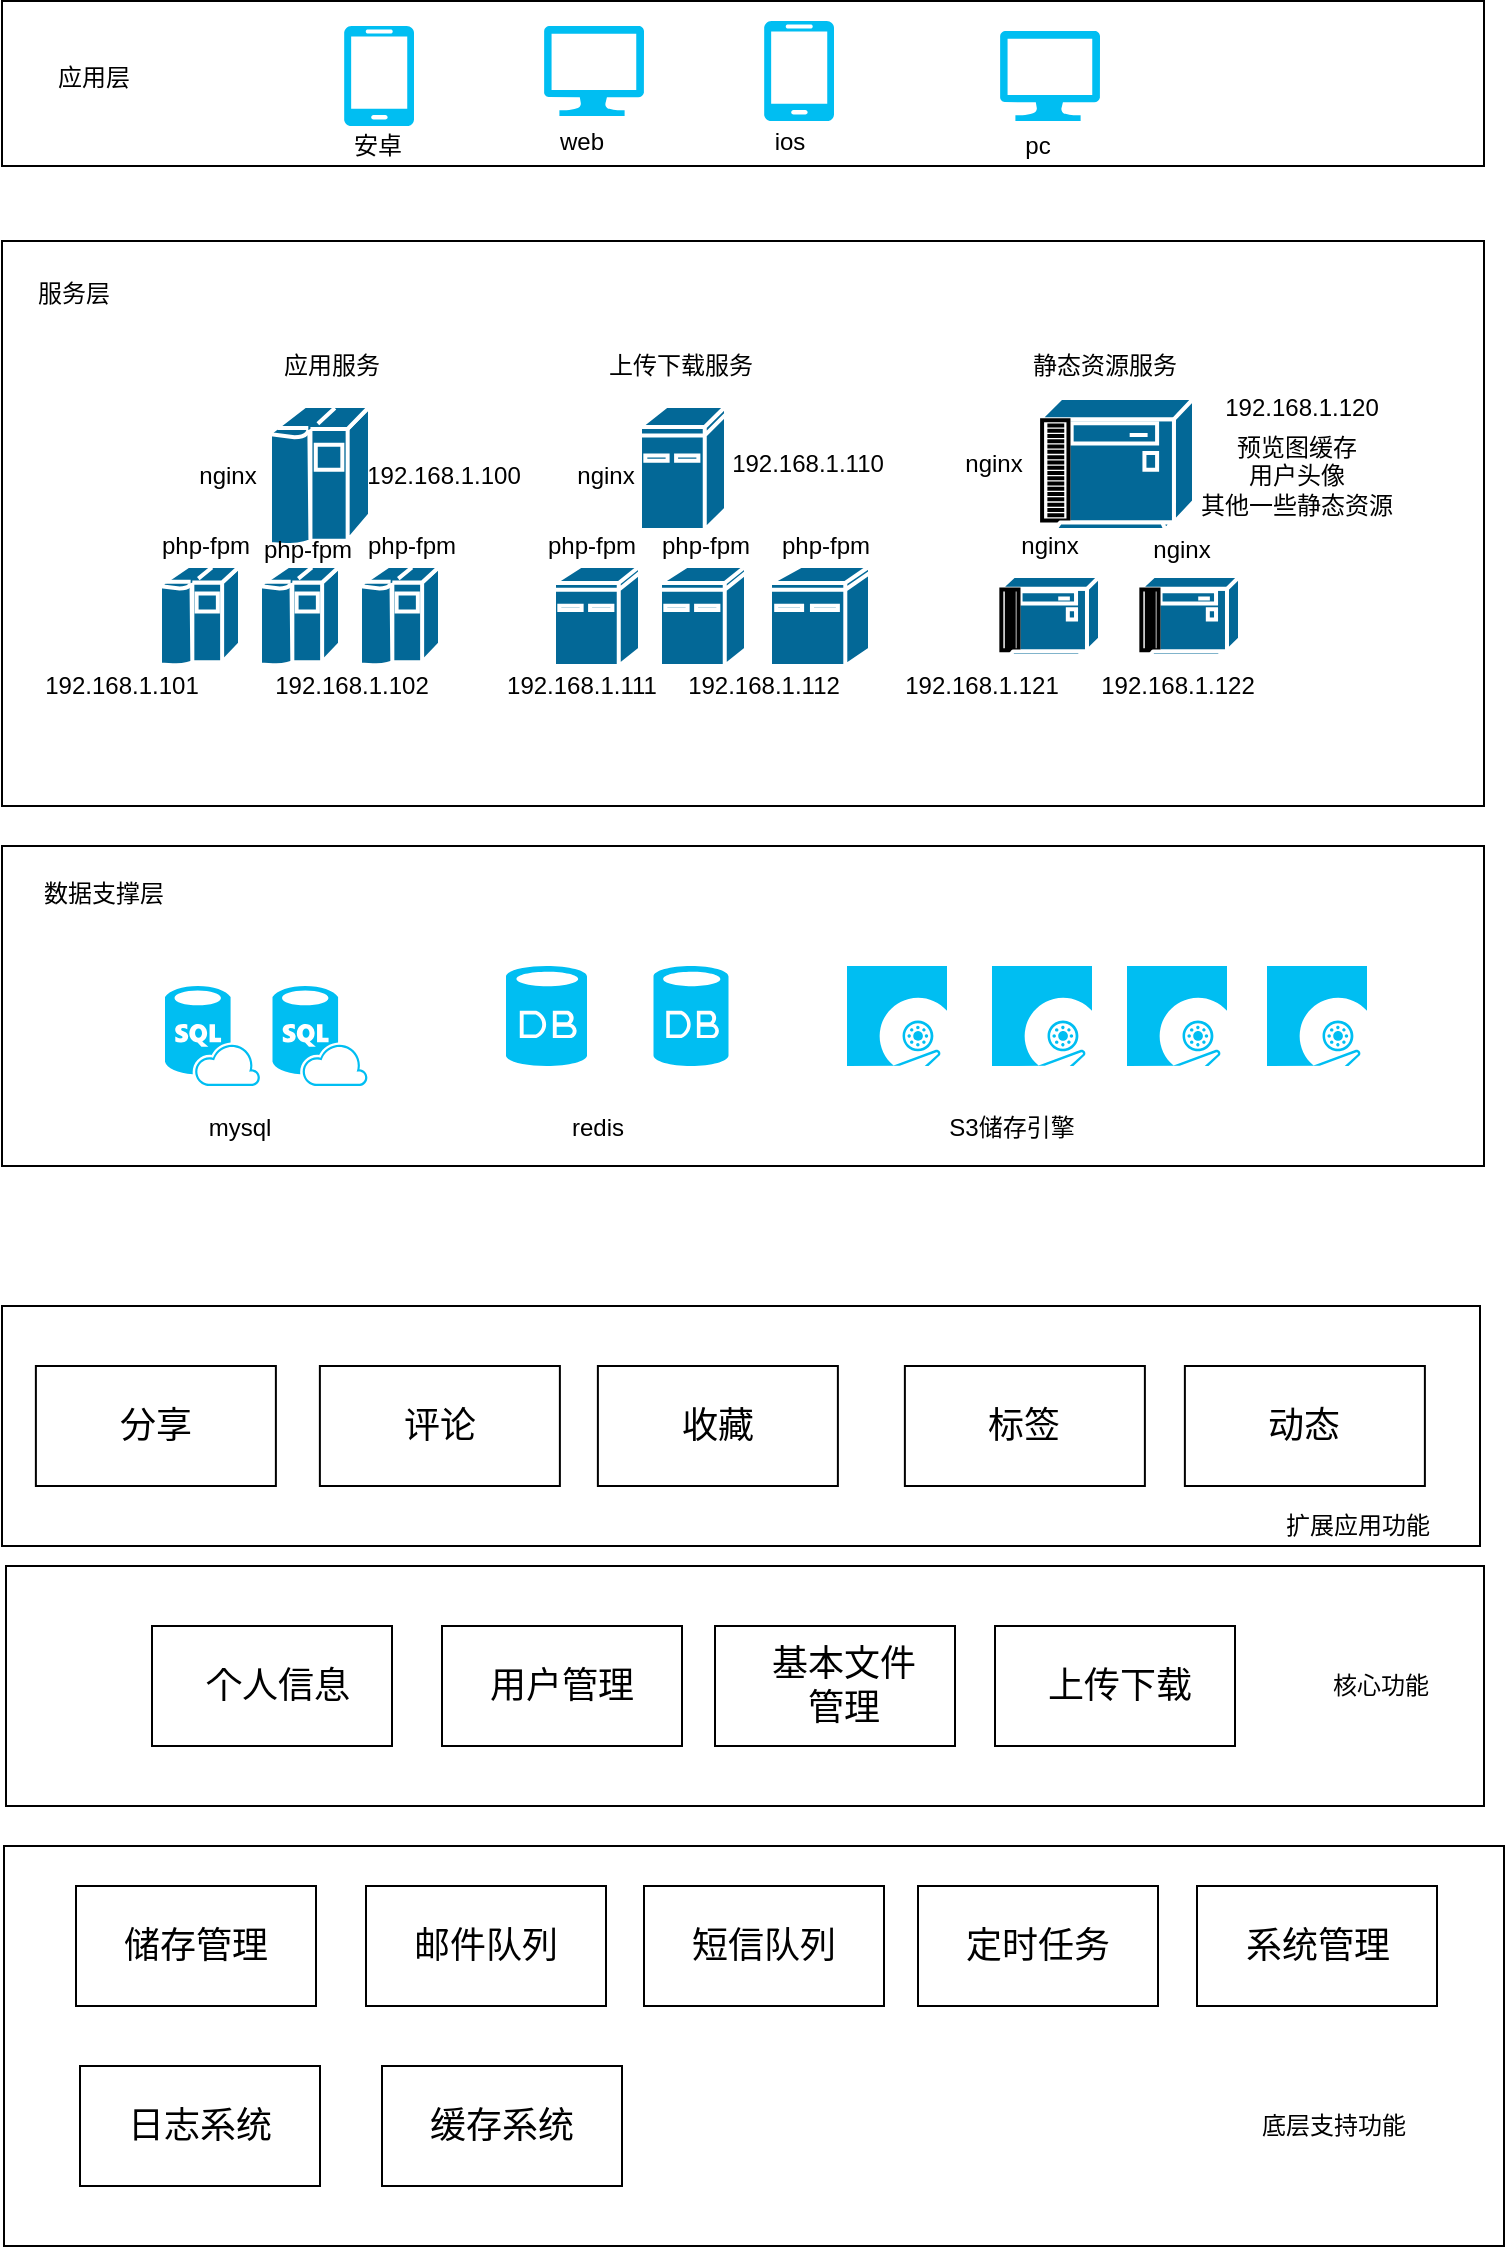 <mxfile version="12.4.9" type="github">
  <diagram id="QiGTYNl4N9ceNPrgLzq6" name="第 1 页">
    <mxGraphModel dx="1407" dy="733" grid="1" gridSize="10" guides="1" tooltips="1" connect="1" arrows="1" fold="1" page="1" pageScale="1" pageWidth="827" pageHeight="1169" math="0" shadow="0">
      <root>
        <mxCell id="0"/>
        <mxCell id="1" parent="0"/>
        <mxCell id="1fBcFO8rb7ZJvFcUv1nq-70" value="" style="rounded=0;whiteSpace=wrap;html=1;" vertex="1" parent="1">
          <mxGeometry x="50" y="950" width="750" height="200" as="geometry"/>
        </mxCell>
        <mxCell id="1fBcFO8rb7ZJvFcUv1nq-69" value="" style="rounded=0;whiteSpace=wrap;html=1;" vertex="1" parent="1">
          <mxGeometry x="49" y="680" width="739" height="120" as="geometry"/>
        </mxCell>
        <mxCell id="1fBcFO8rb7ZJvFcUv1nq-67" value="" style="rounded=0;whiteSpace=wrap;html=1;" vertex="1" parent="1">
          <mxGeometry x="51" y="810" width="739" height="120" as="geometry"/>
        </mxCell>
        <mxCell id="1fBcFO8rb7ZJvFcUv1nq-8" value="" style="rounded=0;whiteSpace=wrap;html=1;" vertex="1" parent="1">
          <mxGeometry x="49" y="450" width="741" height="160" as="geometry"/>
        </mxCell>
        <mxCell id="1fBcFO8rb7ZJvFcUv1nq-3" value="" style="rounded=0;whiteSpace=wrap;html=1;" vertex="1" parent="1">
          <mxGeometry x="49" y="147.5" width="741" height="282.5" as="geometry"/>
        </mxCell>
        <mxCell id="1fBcFO8rb7ZJvFcUv1nq-2" value="" style="rounded=0;whiteSpace=wrap;html=1;" vertex="1" parent="1">
          <mxGeometry x="49" y="27.5" width="741" height="82.5" as="geometry"/>
        </mxCell>
        <mxCell id="pDK3zzf52nW7GtSUq7cf-19" value="" style="verticalLabelPosition=bottom;html=1;verticalAlign=top;align=center;strokeColor=none;fillColor=#00BEF2;shape=mxgraph.azure.mobile;pointerEvents=1;" parent="1" vertex="1">
          <mxGeometry x="220" y="40" width="35" height="50" as="geometry"/>
        </mxCell>
        <mxCell id="pDK3zzf52nW7GtSUq7cf-22" value="" style="verticalLabelPosition=bottom;html=1;verticalAlign=top;align=center;strokeColor=none;fillColor=#00BEF2;shape=mxgraph.azure.computer;pointerEvents=1;" parent="1" vertex="1">
          <mxGeometry x="320" y="40" width="50" height="45" as="geometry"/>
        </mxCell>
        <mxCell id="pDK3zzf52nW7GtSUq7cf-23" value="" style="verticalLabelPosition=bottom;html=1;verticalAlign=top;align=center;strokeColor=none;fillColor=#00BEF2;shape=mxgraph.azure.mobile;pointerEvents=1;" parent="1" vertex="1">
          <mxGeometry x="430" y="37.5" width="35" height="50" as="geometry"/>
        </mxCell>
        <mxCell id="pDK3zzf52nW7GtSUq7cf-24" value="" style="verticalLabelPosition=bottom;html=1;verticalAlign=top;align=center;strokeColor=none;fillColor=#00BEF2;shape=mxgraph.azure.computer;pointerEvents=1;" parent="1" vertex="1">
          <mxGeometry x="548" y="42.5" width="50" height="45" as="geometry"/>
        </mxCell>
        <mxCell id="pDK3zzf52nW7GtSUq7cf-25" value="" style="shape=mxgraph.cisco.computers_and_peripherals.ibm_mainframe;html=1;pointerEvents=1;dashed=0;fillColor=#036897;strokeColor=#ffffff;strokeWidth=2;verticalLabelPosition=bottom;verticalAlign=top;align=center;outlineConnect=0;" parent="1" vertex="1">
          <mxGeometry x="183" y="230" width="50" height="70" as="geometry"/>
        </mxCell>
        <mxCell id="pDK3zzf52nW7GtSUq7cf-26" value="" style="shape=mxgraph.cisco.computers_and_peripherals.ibm_mini_as400;html=1;pointerEvents=1;dashed=0;fillColor=#036897;strokeColor=#ffffff;strokeWidth=2;verticalLabelPosition=bottom;verticalAlign=top;align=center;outlineConnect=0;" parent="1" vertex="1">
          <mxGeometry x="368" y="230" width="43" height="62" as="geometry"/>
        </mxCell>
        <mxCell id="pDK3zzf52nW7GtSUq7cf-27" value="" style="shape=mxgraph.cisco.controllers_and_modules.3x74_(floor)_cluster_controller;html=1;pointerEvents=1;dashed=0;fillColor=#036897;strokeColor=#ffffff;strokeWidth=2;verticalLabelPosition=bottom;verticalAlign=top;align=center;outlineConnect=0;" parent="1" vertex="1">
          <mxGeometry x="568" y="226" width="77" height="66" as="geometry"/>
        </mxCell>
        <mxCell id="pDK3zzf52nW7GtSUq7cf-33" value="" style="shape=mxgraph.cisco.computers_and_peripherals.ibm_mainframe;html=1;pointerEvents=1;dashed=0;fillColor=#036897;strokeColor=#ffffff;strokeWidth=2;verticalLabelPosition=bottom;verticalAlign=top;align=center;outlineConnect=0;" parent="1" vertex="1">
          <mxGeometry x="128" y="310" width="40" height="50" as="geometry"/>
        </mxCell>
        <mxCell id="pDK3zzf52nW7GtSUq7cf-34" value="" style="shape=mxgraph.cisco.computers_and_peripherals.ibm_mainframe;html=1;pointerEvents=1;dashed=0;fillColor=#036897;strokeColor=#ffffff;strokeWidth=2;verticalLabelPosition=bottom;verticalAlign=top;align=center;outlineConnect=0;" parent="1" vertex="1">
          <mxGeometry x="178" y="310" width="40" height="50" as="geometry"/>
        </mxCell>
        <mxCell id="pDK3zzf52nW7GtSUq7cf-35" value="" style="shape=mxgraph.cisco.computers_and_peripherals.ibm_mainframe;html=1;pointerEvents=1;dashed=0;fillColor=#036897;strokeColor=#ffffff;strokeWidth=2;verticalLabelPosition=bottom;verticalAlign=top;align=center;outlineConnect=0;" parent="1" vertex="1">
          <mxGeometry x="228" y="310" width="40" height="50" as="geometry"/>
        </mxCell>
        <mxCell id="pDK3zzf52nW7GtSUq7cf-38" value="" style="shape=mxgraph.cisco.computers_and_peripherals.ibm_mini_as400;html=1;pointerEvents=1;dashed=0;fillColor=#036897;strokeColor=#ffffff;strokeWidth=2;verticalLabelPosition=bottom;verticalAlign=top;align=center;outlineConnect=0;" parent="1" vertex="1">
          <mxGeometry x="325" y="310" width="43" height="50" as="geometry"/>
        </mxCell>
        <mxCell id="pDK3zzf52nW7GtSUq7cf-39" value="" style="shape=mxgraph.cisco.computers_and_peripherals.ibm_mini_as400;html=1;pointerEvents=1;dashed=0;fillColor=#036897;strokeColor=#ffffff;strokeWidth=2;verticalLabelPosition=bottom;verticalAlign=top;align=center;outlineConnect=0;" parent="1" vertex="1">
          <mxGeometry x="378" y="310" width="43" height="50" as="geometry"/>
        </mxCell>
        <mxCell id="pDK3zzf52nW7GtSUq7cf-40" value="" style="shape=mxgraph.cisco.computers_and_peripherals.ibm_mini_as400;html=1;pointerEvents=1;dashed=0;fillColor=#036897;strokeColor=#ffffff;strokeWidth=2;verticalLabelPosition=bottom;verticalAlign=top;align=center;outlineConnect=0;" parent="1" vertex="1">
          <mxGeometry x="433" y="310" width="50" height="50" as="geometry"/>
        </mxCell>
        <mxCell id="pDK3zzf52nW7GtSUq7cf-41" value="" style="shape=mxgraph.cisco.controllers_and_modules.3x74_(floor)_cluster_controller;html=1;pointerEvents=1;dashed=0;fillColor=#036897;strokeColor=#ffffff;strokeWidth=2;verticalLabelPosition=bottom;verticalAlign=top;align=center;outlineConnect=0;" parent="1" vertex="1">
          <mxGeometry x="548" y="315" width="50" height="40" as="geometry"/>
        </mxCell>
        <mxCell id="pDK3zzf52nW7GtSUq7cf-42" value="" style="shape=mxgraph.cisco.controllers_and_modules.3x74_(floor)_cluster_controller;html=1;pointerEvents=1;dashed=0;fillColor=#036897;strokeColor=#ffffff;strokeWidth=2;verticalLabelPosition=bottom;verticalAlign=top;align=center;outlineConnect=0;" parent="1" vertex="1">
          <mxGeometry x="618" y="315" width="50" height="40" as="geometry"/>
        </mxCell>
        <mxCell id="pDK3zzf52nW7GtSUq7cf-43" value="" style="verticalLabelPosition=bottom;html=1;verticalAlign=top;align=center;strokeColor=none;fillColor=#00BEF2;shape=mxgraph.azure.sql_database_sql_azure;" parent="1" vertex="1">
          <mxGeometry x="130.5" y="520" width="47.5" height="50" as="geometry"/>
        </mxCell>
        <mxCell id="pDK3zzf52nW7GtSUq7cf-44" value="" style="verticalLabelPosition=bottom;html=1;verticalAlign=top;align=center;strokeColor=none;fillColor=#00BEF2;shape=mxgraph.azure.operating_system_image;" parent="1" vertex="1">
          <mxGeometry x="471.5" y="510" width="50" height="50" as="geometry"/>
        </mxCell>
        <mxCell id="pDK3zzf52nW7GtSUq7cf-45" value="" style="verticalLabelPosition=bottom;html=1;verticalAlign=top;align=center;strokeColor=none;fillColor=#00BEF2;shape=mxgraph.azure.sql_database_sql_azure;" parent="1" vertex="1">
          <mxGeometry x="184.25" y="520" width="47.5" height="50" as="geometry"/>
        </mxCell>
        <mxCell id="pDK3zzf52nW7GtSUq7cf-46" value="" style="verticalLabelPosition=bottom;html=1;verticalAlign=top;align=center;strokeColor=none;fillColor=#00BEF2;shape=mxgraph.azure.database;" parent="1" vertex="1">
          <mxGeometry x="301" y="510" width="40.5" height="50" as="geometry"/>
        </mxCell>
        <mxCell id="pDK3zzf52nW7GtSUq7cf-47" value="" style="verticalLabelPosition=bottom;html=1;verticalAlign=top;align=center;strokeColor=none;fillColor=#00BEF2;shape=mxgraph.azure.database;" parent="1" vertex="1">
          <mxGeometry x="374.75" y="510" width="37.5" height="50" as="geometry"/>
        </mxCell>
        <mxCell id="DhgyCHtqx01L9qddXzzI-3" value="应用服务" style="text;html=1;strokeColor=none;fillColor=none;align=center;verticalAlign=middle;whiteSpace=wrap;rounded=0;" parent="1" vertex="1">
          <mxGeometry x="183" y="200" width="62" height="20" as="geometry"/>
        </mxCell>
        <mxCell id="DhgyCHtqx01L9qddXzzI-4" value="上传下载服务" style="text;html=1;strokeColor=none;fillColor=none;align=center;verticalAlign=middle;whiteSpace=wrap;rounded=0;" parent="1" vertex="1">
          <mxGeometry x="344" y="200" width="89" height="20" as="geometry"/>
        </mxCell>
        <mxCell id="DhgyCHtqx01L9qddXzzI-5" value="静态资源服务" style="text;html=1;strokeColor=none;fillColor=none;align=center;verticalAlign=middle;whiteSpace=wrap;rounded=0;" parent="1" vertex="1">
          <mxGeometry x="556" y="200" width="89" height="20" as="geometry"/>
        </mxCell>
        <mxCell id="DhgyCHtqx01L9qddXzzI-6" value="" style="verticalLabelPosition=bottom;html=1;verticalAlign=top;align=center;strokeColor=none;fillColor=#00BEF2;shape=mxgraph.azure.operating_system_image;" parent="1" vertex="1">
          <mxGeometry x="544" y="510" width="50" height="50" as="geometry"/>
        </mxCell>
        <mxCell id="DhgyCHtqx01L9qddXzzI-7" value="" style="verticalLabelPosition=bottom;html=1;verticalAlign=top;align=center;strokeColor=none;fillColor=#00BEF2;shape=mxgraph.azure.operating_system_image;" parent="1" vertex="1">
          <mxGeometry x="681.5" y="510" width="50" height="50" as="geometry"/>
        </mxCell>
        <mxCell id="DhgyCHtqx01L9qddXzzI-8" value="" style="verticalLabelPosition=bottom;html=1;verticalAlign=top;align=center;strokeColor=none;fillColor=#00BEF2;shape=mxgraph.azure.operating_system_image;" parent="1" vertex="1">
          <mxGeometry x="611.5" y="510" width="50" height="50" as="geometry"/>
        </mxCell>
        <mxCell id="DhgyCHtqx01L9qddXzzI-12" value="预览图缓存&lt;br&gt;用户头像&lt;br&gt;其他一些静态资源" style="text;html=1;strokeColor=none;fillColor=none;align=center;verticalAlign=middle;whiteSpace=wrap;rounded=0;" parent="1" vertex="1">
          <mxGeometry x="645" y="230" width="103" height="70" as="geometry"/>
        </mxCell>
        <mxCell id="DhgyCHtqx01L9qddXzzI-13" value="192.168.1.100" style="text;html=1;strokeColor=none;fillColor=none;align=center;verticalAlign=middle;whiteSpace=wrap;rounded=0;" parent="1" vertex="1">
          <mxGeometry x="239" y="255" width="62" height="20" as="geometry"/>
        </mxCell>
        <mxCell id="DhgyCHtqx01L9qddXzzI-14" value="192.168.1.101" style="text;html=1;strokeColor=none;fillColor=none;align=center;verticalAlign=middle;whiteSpace=wrap;rounded=0;" parent="1" vertex="1">
          <mxGeometry x="78" y="360" width="62" height="20" as="geometry"/>
        </mxCell>
        <mxCell id="DhgyCHtqx01L9qddXzzI-15" value="192.168.1.102" style="text;html=1;strokeColor=none;fillColor=none;align=center;verticalAlign=middle;whiteSpace=wrap;rounded=0;" parent="1" vertex="1">
          <mxGeometry x="193" y="360" width="62" height="20" as="geometry"/>
        </mxCell>
        <mxCell id="DhgyCHtqx01L9qddXzzI-17" value="192.168.1.111" style="text;html=1;strokeColor=none;fillColor=none;align=center;verticalAlign=middle;whiteSpace=wrap;rounded=0;" parent="1" vertex="1">
          <mxGeometry x="308" y="360" width="62" height="20" as="geometry"/>
        </mxCell>
        <mxCell id="DhgyCHtqx01L9qddXzzI-18" value="192.168.1.110" style="text;html=1;strokeColor=none;fillColor=none;align=center;verticalAlign=middle;whiteSpace=wrap;rounded=0;" parent="1" vertex="1">
          <mxGeometry x="421" y="249" width="62" height="20" as="geometry"/>
        </mxCell>
        <mxCell id="DhgyCHtqx01L9qddXzzI-19" value="192.168.1.112" style="text;html=1;strokeColor=none;fillColor=none;align=center;verticalAlign=middle;whiteSpace=wrap;rounded=0;" parent="1" vertex="1">
          <mxGeometry x="399" y="360" width="62" height="20" as="geometry"/>
        </mxCell>
        <mxCell id="DhgyCHtqx01L9qddXzzI-21" value="192.168.1.120" style="text;html=1;strokeColor=none;fillColor=none;align=center;verticalAlign=middle;whiteSpace=wrap;rounded=0;" parent="1" vertex="1">
          <mxGeometry x="668" y="220" width="62" height="21" as="geometry"/>
        </mxCell>
        <mxCell id="DhgyCHtqx01L9qddXzzI-22" value="192.168.1.121" style="text;html=1;strokeColor=none;fillColor=none;align=center;verticalAlign=middle;whiteSpace=wrap;rounded=0;" parent="1" vertex="1">
          <mxGeometry x="508" y="350" width="62" height="40" as="geometry"/>
        </mxCell>
        <mxCell id="DhgyCHtqx01L9qddXzzI-23" value="192.168.1.122" style="text;html=1;strokeColor=none;fillColor=none;align=center;verticalAlign=middle;whiteSpace=wrap;rounded=0;" parent="1" vertex="1">
          <mxGeometry x="606" y="350" width="62" height="40" as="geometry"/>
        </mxCell>
        <mxCell id="1fBcFO8rb7ZJvFcUv1nq-6" value="应用层" style="text;html=1;strokeColor=none;fillColor=none;align=center;verticalAlign=middle;whiteSpace=wrap;rounded=0;" vertex="1" parent="1">
          <mxGeometry x="70" y="52.5" width="50" height="27.5" as="geometry"/>
        </mxCell>
        <mxCell id="1fBcFO8rb7ZJvFcUv1nq-7" value="服务层" style="text;html=1;strokeColor=none;fillColor=none;align=center;verticalAlign=middle;whiteSpace=wrap;rounded=0;" vertex="1" parent="1">
          <mxGeometry x="60" y="160" width="50" height="27.5" as="geometry"/>
        </mxCell>
        <mxCell id="1fBcFO8rb7ZJvFcUv1nq-9" value="数据支撑层" style="text;html=1;strokeColor=none;fillColor=none;align=center;verticalAlign=middle;whiteSpace=wrap;rounded=0;" vertex="1" parent="1">
          <mxGeometry x="60" y="460" width="80" height="27.5" as="geometry"/>
        </mxCell>
        <mxCell id="1fBcFO8rb7ZJvFcUv1nq-10" value="mysql" style="text;html=1;strokeColor=none;fillColor=none;align=center;verticalAlign=middle;whiteSpace=wrap;rounded=0;" vertex="1" parent="1">
          <mxGeometry x="128" y="577.5" width="80" height="27.5" as="geometry"/>
        </mxCell>
        <mxCell id="1fBcFO8rb7ZJvFcUv1nq-11" value="redis" style="text;html=1;strokeColor=none;fillColor=none;align=center;verticalAlign=middle;whiteSpace=wrap;rounded=0;" vertex="1" parent="1">
          <mxGeometry x="306.5" y="577.5" width="80" height="27.5" as="geometry"/>
        </mxCell>
        <mxCell id="1fBcFO8rb7ZJvFcUv1nq-12" value="S3储存引擎" style="text;html=1;strokeColor=none;fillColor=none;align=center;verticalAlign=middle;whiteSpace=wrap;rounded=0;" vertex="1" parent="1">
          <mxGeometry x="514" y="577.5" width="80" height="27.5" as="geometry"/>
        </mxCell>
        <mxCell id="1fBcFO8rb7ZJvFcUv1nq-13" value="安卓" style="text;html=1;strokeColor=none;fillColor=none;align=center;verticalAlign=middle;whiteSpace=wrap;rounded=0;" vertex="1" parent="1">
          <mxGeometry x="206" y="90" width="62" height="20" as="geometry"/>
        </mxCell>
        <mxCell id="1fBcFO8rb7ZJvFcUv1nq-14" value="ios" style="text;html=1;strokeColor=none;fillColor=none;align=center;verticalAlign=middle;whiteSpace=wrap;rounded=0;" vertex="1" parent="1">
          <mxGeometry x="412.25" y="87.5" width="62" height="20" as="geometry"/>
        </mxCell>
        <mxCell id="1fBcFO8rb7ZJvFcUv1nq-15" value="web" style="text;html=1;strokeColor=none;fillColor=none;align=center;verticalAlign=middle;whiteSpace=wrap;rounded=0;" vertex="1" parent="1">
          <mxGeometry x="308" y="87.5" width="62" height="20" as="geometry"/>
        </mxCell>
        <mxCell id="1fBcFO8rb7ZJvFcUv1nq-16" value="pc" style="text;html=1;strokeColor=none;fillColor=none;align=center;verticalAlign=middle;whiteSpace=wrap;rounded=0;" vertex="1" parent="1">
          <mxGeometry x="536" y="90" width="62" height="20" as="geometry"/>
        </mxCell>
        <mxCell id="1fBcFO8rb7ZJvFcUv1nq-17" value="" style="rounded=0;whiteSpace=wrap;html=1;" vertex="1" parent="1">
          <mxGeometry x="269" y="840" width="120" height="60" as="geometry"/>
        </mxCell>
        <mxCell id="1fBcFO8rb7ZJvFcUv1nq-18" value="&lt;font style=&quot;font-size: 18px&quot;&gt;用户管理&lt;/font&gt;" style="text;html=1;strokeColor=none;fillColor=none;align=center;verticalAlign=middle;whiteSpace=wrap;rounded=0;" vertex="1" parent="1">
          <mxGeometry x="288" y="860" width="82" height="20" as="geometry"/>
        </mxCell>
        <mxCell id="1fBcFO8rb7ZJvFcUv1nq-22" value="" style="rounded=0;whiteSpace=wrap;html=1;" vertex="1" parent="1">
          <mxGeometry x="646.5" y="970" width="120" height="60" as="geometry"/>
        </mxCell>
        <mxCell id="1fBcFO8rb7ZJvFcUv1nq-23" value="&lt;font style=&quot;font-size: 18px&quot;&gt;系统管理&lt;/font&gt;" style="text;html=1;strokeColor=none;fillColor=none;align=center;verticalAlign=middle;whiteSpace=wrap;rounded=0;" vertex="1" parent="1">
          <mxGeometry x="665.5" y="990" width="82" height="20" as="geometry"/>
        </mxCell>
        <mxCell id="1fBcFO8rb7ZJvFcUv1nq-24" value="" style="rounded=0;whiteSpace=wrap;html=1;" vertex="1" parent="1">
          <mxGeometry x="86" y="970" width="120" height="60" as="geometry"/>
        </mxCell>
        <mxCell id="1fBcFO8rb7ZJvFcUv1nq-25" value="&lt;font style=&quot;font-size: 18px&quot;&gt;储存管理&lt;/font&gt;" style="text;html=1;strokeColor=none;fillColor=none;align=center;verticalAlign=middle;whiteSpace=wrap;rounded=0;" vertex="1" parent="1">
          <mxGeometry x="105" y="990" width="82" height="20" as="geometry"/>
        </mxCell>
        <mxCell id="1fBcFO8rb7ZJvFcUv1nq-27" value="" style="rounded=0;whiteSpace=wrap;html=1;" vertex="1" parent="1">
          <mxGeometry x="231" y="970" width="120" height="60" as="geometry"/>
        </mxCell>
        <mxCell id="1fBcFO8rb7ZJvFcUv1nq-28" value="&lt;font style=&quot;font-size: 18px&quot;&gt;邮件队列&lt;/font&gt;" style="text;html=1;strokeColor=none;fillColor=none;align=center;verticalAlign=middle;whiteSpace=wrap;rounded=0;" vertex="1" parent="1">
          <mxGeometry x="250" y="990" width="82" height="20" as="geometry"/>
        </mxCell>
        <mxCell id="1fBcFO8rb7ZJvFcUv1nq-29" value="" style="rounded=0;whiteSpace=wrap;html=1;" vertex="1" parent="1">
          <mxGeometry x="370" y="970" width="120" height="60" as="geometry"/>
        </mxCell>
        <mxCell id="1fBcFO8rb7ZJvFcUv1nq-30" value="&lt;span style=&quot;font-size: 18px&quot;&gt;短信队列&lt;/span&gt;" style="text;html=1;strokeColor=none;fillColor=none;align=center;verticalAlign=middle;whiteSpace=wrap;rounded=0;" vertex="1" parent="1">
          <mxGeometry x="389" y="990" width="82" height="20" as="geometry"/>
        </mxCell>
        <mxCell id="1fBcFO8rb7ZJvFcUv1nq-31" value="" style="rounded=0;whiteSpace=wrap;html=1;" vertex="1" parent="1">
          <mxGeometry x="507" y="970" width="120" height="60" as="geometry"/>
        </mxCell>
        <mxCell id="1fBcFO8rb7ZJvFcUv1nq-32" value="&lt;span style=&quot;font-size: 18px&quot;&gt;定时任务&lt;/span&gt;" style="text;html=1;strokeColor=none;fillColor=none;align=center;verticalAlign=middle;whiteSpace=wrap;rounded=0;" vertex="1" parent="1">
          <mxGeometry x="526" y="990" width="82" height="20" as="geometry"/>
        </mxCell>
        <mxCell id="1fBcFO8rb7ZJvFcUv1nq-33" value="" style="rounded=0;whiteSpace=wrap;html=1;" vertex="1" parent="1">
          <mxGeometry x="405.5" y="840" width="120" height="60" as="geometry"/>
        </mxCell>
        <mxCell id="1fBcFO8rb7ZJvFcUv1nq-34" value="&lt;font style=&quot;font-size: 18px&quot;&gt;基本文件管理&lt;/font&gt;" style="text;html=1;strokeColor=none;fillColor=none;align=center;verticalAlign=middle;whiteSpace=wrap;rounded=0;" vertex="1" parent="1">
          <mxGeometry x="428.5" y="860" width="82" height="20" as="geometry"/>
        </mxCell>
        <mxCell id="1fBcFO8rb7ZJvFcUv1nq-35" value="" style="rounded=0;whiteSpace=wrap;html=1;" vertex="1" parent="1">
          <mxGeometry x="545.5" y="840" width="120" height="60" as="geometry"/>
        </mxCell>
        <mxCell id="1fBcFO8rb7ZJvFcUv1nq-36" value="&lt;font style=&quot;font-size: 18px&quot;&gt;上传下载&lt;/font&gt;" style="text;html=1;strokeColor=none;fillColor=none;align=center;verticalAlign=middle;whiteSpace=wrap;rounded=0;" vertex="1" parent="1">
          <mxGeometry x="567" y="860" width="82" height="20" as="geometry"/>
        </mxCell>
        <mxCell id="1fBcFO8rb7ZJvFcUv1nq-37" value="" style="rounded=0;whiteSpace=wrap;html=1;" vertex="1" parent="1">
          <mxGeometry x="65.94" y="710" width="120" height="60" as="geometry"/>
        </mxCell>
        <mxCell id="1fBcFO8rb7ZJvFcUv1nq-38" value="&lt;font style=&quot;font-size: 18px&quot;&gt;分享&lt;/font&gt;" style="text;html=1;strokeColor=none;fillColor=none;align=center;verticalAlign=middle;whiteSpace=wrap;rounded=0;" vertex="1" parent="1">
          <mxGeometry x="84.94" y="730" width="82" height="20" as="geometry"/>
        </mxCell>
        <mxCell id="1fBcFO8rb7ZJvFcUv1nq-39" value="" style="rounded=0;whiteSpace=wrap;html=1;" vertex="1" parent="1">
          <mxGeometry x="124" y="840" width="120" height="60" as="geometry"/>
        </mxCell>
        <mxCell id="1fBcFO8rb7ZJvFcUv1nq-40" value="&lt;font style=&quot;font-size: 18px&quot;&gt;个人信息&lt;/font&gt;" style="text;html=1;strokeColor=none;fillColor=none;align=center;verticalAlign=middle;whiteSpace=wrap;rounded=0;" vertex="1" parent="1">
          <mxGeometry x="146" y="860" width="82" height="20" as="geometry"/>
        </mxCell>
        <mxCell id="1fBcFO8rb7ZJvFcUv1nq-41" value="" style="rounded=0;whiteSpace=wrap;html=1;" vertex="1" parent="1">
          <mxGeometry x="207.94" y="710" width="120" height="60" as="geometry"/>
        </mxCell>
        <mxCell id="1fBcFO8rb7ZJvFcUv1nq-42" value="&lt;font style=&quot;font-size: 18px&quot;&gt;评论&lt;/font&gt;" style="text;html=1;strokeColor=none;fillColor=none;align=center;verticalAlign=middle;whiteSpace=wrap;rounded=0;" vertex="1" parent="1">
          <mxGeometry x="226.94" y="730" width="82" height="20" as="geometry"/>
        </mxCell>
        <mxCell id="1fBcFO8rb7ZJvFcUv1nq-43" value="" style="rounded=0;whiteSpace=wrap;html=1;" vertex="1" parent="1">
          <mxGeometry x="346.94" y="710" width="120" height="60" as="geometry"/>
        </mxCell>
        <mxCell id="1fBcFO8rb7ZJvFcUv1nq-44" value="&lt;font style=&quot;font-size: 18px&quot;&gt;收藏&lt;/font&gt;" style="text;html=1;strokeColor=none;fillColor=none;align=center;verticalAlign=middle;whiteSpace=wrap;rounded=0;" vertex="1" parent="1">
          <mxGeometry x="365.94" y="730" width="82" height="20" as="geometry"/>
        </mxCell>
        <mxCell id="1fBcFO8rb7ZJvFcUv1nq-45" value="" style="rounded=0;whiteSpace=wrap;html=1;" vertex="1" parent="1">
          <mxGeometry x="500.44" y="710" width="120" height="60" as="geometry"/>
        </mxCell>
        <mxCell id="1fBcFO8rb7ZJvFcUv1nq-46" value="&lt;font style=&quot;font-size: 18px&quot;&gt;标签&lt;/font&gt;" style="text;html=1;strokeColor=none;fillColor=none;align=center;verticalAlign=middle;whiteSpace=wrap;rounded=0;" vertex="1" parent="1">
          <mxGeometry x="519.44" y="730" width="82" height="20" as="geometry"/>
        </mxCell>
        <mxCell id="1fBcFO8rb7ZJvFcUv1nq-47" value="" style="rounded=0;whiteSpace=wrap;html=1;" vertex="1" parent="1">
          <mxGeometry x="640.44" y="710" width="120" height="60" as="geometry"/>
        </mxCell>
        <mxCell id="1fBcFO8rb7ZJvFcUv1nq-48" value="&lt;font style=&quot;font-size: 18px&quot;&gt;动态&lt;/font&gt;" style="text;html=1;strokeColor=none;fillColor=none;align=center;verticalAlign=middle;whiteSpace=wrap;rounded=0;" vertex="1" parent="1">
          <mxGeometry x="659.44" y="730" width="82" height="20" as="geometry"/>
        </mxCell>
        <mxCell id="1fBcFO8rb7ZJvFcUv1nq-49" value="" style="rounded=0;whiteSpace=wrap;html=1;" vertex="1" parent="1">
          <mxGeometry x="88" y="1060" width="120" height="60" as="geometry"/>
        </mxCell>
        <mxCell id="1fBcFO8rb7ZJvFcUv1nq-50" value="&lt;font style=&quot;font-size: 18px&quot;&gt;日志系统&lt;/font&gt;" style="text;html=1;strokeColor=none;fillColor=none;align=center;verticalAlign=middle;whiteSpace=wrap;rounded=0;" vertex="1" parent="1">
          <mxGeometry x="107" y="1080" width="82" height="20" as="geometry"/>
        </mxCell>
        <mxCell id="1fBcFO8rb7ZJvFcUv1nq-51" value="nginx" style="text;html=1;strokeColor=none;fillColor=none;align=center;verticalAlign=middle;whiteSpace=wrap;rounded=0;" vertex="1" parent="1">
          <mxGeometry x="130.5" y="255" width="62" height="20" as="geometry"/>
        </mxCell>
        <mxCell id="1fBcFO8rb7ZJvFcUv1nq-53" value="php-fpm" style="text;html=1;strokeColor=none;fillColor=none;align=center;verticalAlign=middle;whiteSpace=wrap;rounded=0;" vertex="1" parent="1">
          <mxGeometry x="120" y="290" width="62" height="20" as="geometry"/>
        </mxCell>
        <mxCell id="1fBcFO8rb7ZJvFcUv1nq-54" value="php-fpm" style="text;html=1;strokeColor=none;fillColor=none;align=center;verticalAlign=middle;whiteSpace=wrap;rounded=0;" vertex="1" parent="1">
          <mxGeometry x="171" y="292" width="62" height="20" as="geometry"/>
        </mxCell>
        <mxCell id="1fBcFO8rb7ZJvFcUv1nq-55" value="php-fpm" style="text;html=1;strokeColor=none;fillColor=none;align=center;verticalAlign=middle;whiteSpace=wrap;rounded=0;" vertex="1" parent="1">
          <mxGeometry x="223" y="290" width="62" height="20" as="geometry"/>
        </mxCell>
        <mxCell id="1fBcFO8rb7ZJvFcUv1nq-56" value="php-fpm" style="text;html=1;strokeColor=none;fillColor=none;align=center;verticalAlign=middle;whiteSpace=wrap;rounded=0;" vertex="1" parent="1">
          <mxGeometry x="312.75" y="290" width="62" height="20" as="geometry"/>
        </mxCell>
        <mxCell id="1fBcFO8rb7ZJvFcUv1nq-57" value="php-fpm" style="text;html=1;strokeColor=none;fillColor=none;align=center;verticalAlign=middle;whiteSpace=wrap;rounded=0;" vertex="1" parent="1">
          <mxGeometry x="370" y="290" width="62" height="20" as="geometry"/>
        </mxCell>
        <mxCell id="1fBcFO8rb7ZJvFcUv1nq-58" value="php-fpm" style="text;html=1;strokeColor=none;fillColor=none;align=center;verticalAlign=middle;whiteSpace=wrap;rounded=0;" vertex="1" parent="1">
          <mxGeometry x="430" y="290" width="62" height="20" as="geometry"/>
        </mxCell>
        <mxCell id="1fBcFO8rb7ZJvFcUv1nq-59" value="nginx" style="text;html=1;strokeColor=none;fillColor=none;align=center;verticalAlign=middle;whiteSpace=wrap;rounded=0;" vertex="1" parent="1">
          <mxGeometry x="320" y="255" width="62" height="20" as="geometry"/>
        </mxCell>
        <mxCell id="1fBcFO8rb7ZJvFcUv1nq-60" value="nginx" style="text;html=1;strokeColor=none;fillColor=none;align=center;verticalAlign=middle;whiteSpace=wrap;rounded=0;" vertex="1" parent="1">
          <mxGeometry x="514" y="249" width="62" height="20" as="geometry"/>
        </mxCell>
        <mxCell id="1fBcFO8rb7ZJvFcUv1nq-61" value="nginx" style="text;html=1;strokeColor=none;fillColor=none;align=center;verticalAlign=middle;whiteSpace=wrap;rounded=0;" vertex="1" parent="1">
          <mxGeometry x="542" y="290" width="62" height="20" as="geometry"/>
        </mxCell>
        <mxCell id="1fBcFO8rb7ZJvFcUv1nq-62" value="nginx" style="text;html=1;strokeColor=none;fillColor=none;align=center;verticalAlign=middle;whiteSpace=wrap;rounded=0;" vertex="1" parent="1">
          <mxGeometry x="608" y="292" width="62" height="20" as="geometry"/>
        </mxCell>
        <mxCell id="1fBcFO8rb7ZJvFcUv1nq-65" value="" style="rounded=0;whiteSpace=wrap;html=1;" vertex="1" parent="1">
          <mxGeometry x="239" y="1060" width="120" height="60" as="geometry"/>
        </mxCell>
        <mxCell id="1fBcFO8rb7ZJvFcUv1nq-66" value="&lt;font style=&quot;font-size: 18px&quot;&gt;缓存系统&lt;/font&gt;" style="text;html=1;strokeColor=none;fillColor=none;align=center;verticalAlign=middle;whiteSpace=wrap;rounded=0;" vertex="1" parent="1">
          <mxGeometry x="258" y="1080" width="82" height="20" as="geometry"/>
        </mxCell>
        <mxCell id="1fBcFO8rb7ZJvFcUv1nq-68" value="核心功能" style="text;html=1;strokeColor=none;fillColor=none;align=center;verticalAlign=middle;whiteSpace=wrap;rounded=0;" vertex="1" parent="1">
          <mxGeometry x="710" y="860" width="56.5" height="20" as="geometry"/>
        </mxCell>
        <mxCell id="1fBcFO8rb7ZJvFcUv1nq-71" value="底层支持功能" style="text;html=1;strokeColor=none;fillColor=none;align=center;verticalAlign=middle;whiteSpace=wrap;rounded=0;" vertex="1" parent="1">
          <mxGeometry x="670" y="1080" width="90.44" height="20" as="geometry"/>
        </mxCell>
        <mxCell id="1fBcFO8rb7ZJvFcUv1nq-72" value="扩展应用功能" style="text;html=1;strokeColor=none;fillColor=none;align=center;verticalAlign=middle;whiteSpace=wrap;rounded=0;" vertex="1" parent="1">
          <mxGeometry x="681.5" y="780" width="90.44" height="20" as="geometry"/>
        </mxCell>
      </root>
    </mxGraphModel>
  </diagram>
</mxfile>
